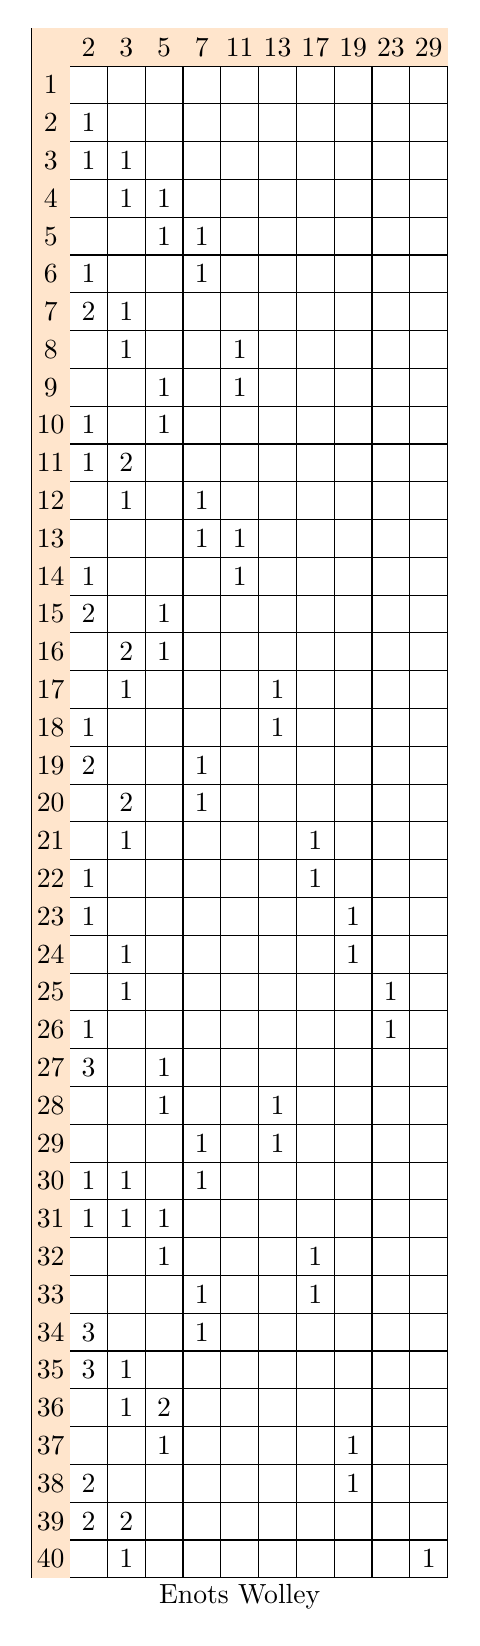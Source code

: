 \begin{tikzpicture}[scale=0.48]
   \begin{scope}
      \draw (0, 0) grid (11, 41);
\fill[orange!20] (0,40) rectangle (1,41);
      \node[anchor=center] at (0.5, 40.5){ };
\fill[orange!20] (1,40) rectangle (2,41);
      \node[anchor=center] at (1.5, 40.5){2};
\fill[orange!20] (2,40) rectangle (3,41);
      \node[anchor=center] at (2.5, 40.5){3};
\fill[orange!20] (3,40) rectangle (4,41);
      \node[anchor=center] at (3.5, 40.5){5};
\fill[orange!20] (4,40) rectangle (5,41);
      \node[anchor=center] at (4.5, 40.5){7};
\fill[orange!20] (5,40) rectangle (6,41);
      \node[anchor=center] at (5.5, 40.5){11};
\fill[orange!20] (6,40) rectangle (7,41);
      \node[anchor=center] at (6.5, 40.5){13};
\fill[orange!20] (7,40) rectangle (8,41);
      \node[anchor=center] at (7.5, 40.5){17};
\fill[orange!20] (8,40) rectangle (9,41);
      \node[anchor=center] at (8.5, 40.5){19};
\fill[orange!20] (9,40) rectangle (10,41);
      \node[anchor=center] at (9.5, 40.5){23};
\fill[orange!20] (10,40) rectangle (11,41);
      \node[anchor=center] at (10.5, 40.5){29};
\fill[orange!20] (0,39) rectangle (1,40);
      \node[anchor=center] at (0.5, 39.5){1};
      \node[anchor=center] at (1.5, 39.5){ };
      \node[anchor=center] at (2.5, 39.5){ };
      \node[anchor=center] at (3.5, 39.5){ };
      \node[anchor=center] at (4.5, 39.5){ };
      \node[anchor=center] at (5.5, 39.5){ };
      \node[anchor=center] at (6.5, 39.5){ };
      \node[anchor=center] at (7.5, 39.5){ };
      \node[anchor=center] at (8.5, 39.5){ };
      \node[anchor=center] at (9.5, 39.5){ };
      \node[anchor=center] at (10.5, 39.5){ };
\fill[orange!20] (0,38) rectangle (1,39);
      \node[anchor=center] at (0.5, 38.5){2};
      \node[anchor=center] at (1.5, 38.5){1};
      \node[anchor=center] at (2.5, 38.5){ };
      \node[anchor=center] at (3.5, 38.5){ };
      \node[anchor=center] at (4.5, 38.5){ };
      \node[anchor=center] at (5.5, 38.5){ };
      \node[anchor=center] at (6.5, 38.5){ };
      \node[anchor=center] at (7.5, 38.5){ };
      \node[anchor=center] at (8.5, 38.5){ };
      \node[anchor=center] at (9.5, 38.5){ };
      \node[anchor=center] at (10.5, 38.5){ };
\fill[orange!20] (0,37) rectangle (1,38);
      \node[anchor=center] at (0.5, 37.5){3};
      \node[anchor=center] at (1.5, 37.5){1};
      \node[anchor=center] at (2.5, 37.5){1};
      \node[anchor=center] at (3.5, 37.5){ };
      \node[anchor=center] at (4.5, 37.5){ };
      \node[anchor=center] at (5.5, 37.5){ };
      \node[anchor=center] at (6.5, 37.5){ };
      \node[anchor=center] at (7.5, 37.5){ };
      \node[anchor=center] at (8.5, 37.5){ };
      \node[anchor=center] at (9.5, 37.5){ };
      \node[anchor=center] at (10.5, 37.5){ };
\fill[orange!20] (0,36) rectangle (1,37);
      \node[anchor=center] at (0.5, 36.5){4};
      \node[anchor=center] at (1.5, 36.5){ };
      \node[anchor=center] at (2.5, 36.5){1};
      \node[anchor=center] at (3.5, 36.5){1};
      \node[anchor=center] at (4.5, 36.5){ };
      \node[anchor=center] at (5.5, 36.5){ };
      \node[anchor=center] at (6.5, 36.5){ };
      \node[anchor=center] at (7.5, 36.5){ };
      \node[anchor=center] at (8.5, 36.5){ };
      \node[anchor=center] at (9.5, 36.5){ };
      \node[anchor=center] at (10.5, 36.5){ };
\fill[orange!20] (0,35) rectangle (1,36);
      \node[anchor=center] at (0.5, 35.5){5};
      \node[anchor=center] at (1.5, 35.5){ };
      \node[anchor=center] at (2.5, 35.5){ };
      \node[anchor=center] at (3.5, 35.5){1};
      \node[anchor=center] at (4.5, 35.5){1};
      \node[anchor=center] at (5.5, 35.5){ };
      \node[anchor=center] at (6.5, 35.5){ };
      \node[anchor=center] at (7.5, 35.5){ };
      \node[anchor=center] at (8.5, 35.5){ };
      \node[anchor=center] at (9.5, 35.5){ };
      \node[anchor=center] at (10.5, 35.5){ };
\fill[orange!20] (0,34) rectangle (1,35);
      \node[anchor=center] at (0.5, 34.5){6};
      \node[anchor=center] at (1.5, 34.5){1};
      \node[anchor=center] at (2.5, 34.5){ };
      \node[anchor=center] at (3.5, 34.5){ };
      \node[anchor=center] at (4.5, 34.5){1};
      \node[anchor=center] at (5.5, 34.5){ };
      \node[anchor=center] at (6.5, 34.5){ };
      \node[anchor=center] at (7.5, 34.5){ };
      \node[anchor=center] at (8.5, 34.5){ };
      \node[anchor=center] at (9.5, 34.5){ };
      \node[anchor=center] at (10.5, 34.5){ };
\fill[orange!20] (0,33) rectangle (1,34);
      \node[anchor=center] at (0.5, 33.5){7};
      \node[anchor=center] at (1.5, 33.5){2};
      \node[anchor=center] at (2.5, 33.5){1};
      \node[anchor=center] at (3.5, 33.5){ };
      \node[anchor=center] at (4.5, 33.5){ };
      \node[anchor=center] at (5.5, 33.5){ };
      \node[anchor=center] at (6.5, 33.5){ };
      \node[anchor=center] at (7.5, 33.5){ };
      \node[anchor=center] at (8.5, 33.5){ };
      \node[anchor=center] at (9.5, 33.5){ };
      \node[anchor=center] at (10.5, 33.5){ };
\fill[orange!20] (0,32) rectangle (1,33);
      \node[anchor=center] at (0.5, 32.5){8};
      \node[anchor=center] at (1.5, 32.5){ };
      \node[anchor=center] at (2.5, 32.5){1};
      \node[anchor=center] at (3.5, 32.5){ };
      \node[anchor=center] at (4.5, 32.5){ };
      \node[anchor=center] at (5.5, 32.5){1};
      \node[anchor=center] at (6.5, 32.5){ };
      \node[anchor=center] at (7.5, 32.5){ };
      \node[anchor=center] at (8.5, 32.5){ };
      \node[anchor=center] at (9.5, 32.5){ };
      \node[anchor=center] at (10.5, 32.5){ };
\fill[orange!20] (0,31) rectangle (1,32);
      \node[anchor=center] at (0.5, 31.5){9};
      \node[anchor=center] at (1.5, 31.5){ };
      \node[anchor=center] at (2.5, 31.5){ };
      \node[anchor=center] at (3.5, 31.5){1};
      \node[anchor=center] at (4.5, 31.5){ };
      \node[anchor=center] at (5.5, 31.5){1};
      \node[anchor=center] at (6.5, 31.5){ };
      \node[anchor=center] at (7.5, 31.5){ };
      \node[anchor=center] at (8.5, 31.5){ };
      \node[anchor=center] at (9.5, 31.5){ };
      \node[anchor=center] at (10.5, 31.5){ };
\fill[orange!20] (0,30) rectangle (1,31);
      \node[anchor=center] at (0.5, 30.5){10};
      \node[anchor=center] at (1.5, 30.5){1};
      \node[anchor=center] at (2.5, 30.5){ };
      \node[anchor=center] at (3.5, 30.5){1};
      \node[anchor=center] at (4.5, 30.5){ };
      \node[anchor=center] at (5.5, 30.5){ };
      \node[anchor=center] at (6.5, 30.5){ };
      \node[anchor=center] at (7.5, 30.5){ };
      \node[anchor=center] at (8.5, 30.5){ };
      \node[anchor=center] at (9.5, 30.5){ };
      \node[anchor=center] at (10.5, 30.5){ };
\fill[orange!20] (0,29) rectangle (1,30);
      \node[anchor=center] at (0.5, 29.5){11};
      \node[anchor=center] at (1.5, 29.5){1};
      \node[anchor=center] at (2.5, 29.5){2};
      \node[anchor=center] at (3.5, 29.5){ };
      \node[anchor=center] at (4.5, 29.5){ };
      \node[anchor=center] at (5.5, 29.5){ };
      \node[anchor=center] at (6.5, 29.5){ };
      \node[anchor=center] at (7.5, 29.5){ };
      \node[anchor=center] at (8.5, 29.5){ };
      \node[anchor=center] at (9.5, 29.5){ };
      \node[anchor=center] at (10.5, 29.5){ };
\fill[orange!20] (0,28) rectangle (1,29);
      \node[anchor=center] at (0.5, 28.5){12};
      \node[anchor=center] at (1.5, 28.5){ };
      \node[anchor=center] at (2.5, 28.5){1};
      \node[anchor=center] at (3.5, 28.5){ };
      \node[anchor=center] at (4.5, 28.5){1};
      \node[anchor=center] at (5.5, 28.5){ };
      \node[anchor=center] at (6.5, 28.5){ };
      \node[anchor=center] at (7.5, 28.5){ };
      \node[anchor=center] at (8.5, 28.5){ };
      \node[anchor=center] at (9.5, 28.5){ };
      \node[anchor=center] at (10.5, 28.5){ };
\fill[orange!20] (0,27) rectangle (1,28);
      \node[anchor=center] at (0.5, 27.5){13};
      \node[anchor=center] at (1.5, 27.5){ };
      \node[anchor=center] at (2.5, 27.5){ };
      \node[anchor=center] at (3.5, 27.5){ };
      \node[anchor=center] at (4.5, 27.5){1};
      \node[anchor=center] at (5.5, 27.5){1};
      \node[anchor=center] at (6.5, 27.5){ };
      \node[anchor=center] at (7.5, 27.5){ };
      \node[anchor=center] at (8.5, 27.5){ };
      \node[anchor=center] at (9.5, 27.5){ };
      \node[anchor=center] at (10.5, 27.5){ };
\fill[orange!20] (0,26) rectangle (1,27);
      \node[anchor=center] at (0.5, 26.5){14};
      \node[anchor=center] at (1.5, 26.5){1};
      \node[anchor=center] at (2.5, 26.5){ };
      \node[anchor=center] at (3.5, 26.5){ };
      \node[anchor=center] at (4.5, 26.5){ };
      \node[anchor=center] at (5.5, 26.5){1};
      \node[anchor=center] at (6.5, 26.5){ };
      \node[anchor=center] at (7.5, 26.5){ };
      \node[anchor=center] at (8.5, 26.5){ };
      \node[anchor=center] at (9.5, 26.5){ };
      \node[anchor=center] at (10.5, 26.5){ };
\fill[orange!20] (0,25) rectangle (1,26);
      \node[anchor=center] at (0.5, 25.5){15};
      \node[anchor=center] at (1.5, 25.5){2};
      \node[anchor=center] at (2.5, 25.5){ };
      \node[anchor=center] at (3.5, 25.5){1};
      \node[anchor=center] at (4.5, 25.5){ };
      \node[anchor=center] at (5.5, 25.5){ };
      \node[anchor=center] at (6.5, 25.5){ };
      \node[anchor=center] at (7.5, 25.5){ };
      \node[anchor=center] at (8.5, 25.5){ };
      \node[anchor=center] at (9.5, 25.5){ };
      \node[anchor=center] at (10.5, 25.5){ };
\fill[orange!20] (0,24) rectangle (1,25);
      \node[anchor=center] at (0.5, 24.5){16};
      \node[anchor=center] at (1.5, 24.5){ };
      \node[anchor=center] at (2.5, 24.5){2};
      \node[anchor=center] at (3.5, 24.5){1};
      \node[anchor=center] at (4.5, 24.5){ };
      \node[anchor=center] at (5.5, 24.5){ };
      \node[anchor=center] at (6.5, 24.5){ };
      \node[anchor=center] at (7.5, 24.5){ };
      \node[anchor=center] at (8.5, 24.5){ };
      \node[anchor=center] at (9.5, 24.5){ };
      \node[anchor=center] at (10.5, 24.5){ };
\fill[orange!20] (0,23) rectangle (1,24);
      \node[anchor=center] at (0.5, 23.5){17};
      \node[anchor=center] at (1.5, 23.5){ };
      \node[anchor=center] at (2.5, 23.5){1};
      \node[anchor=center] at (3.5, 23.5){ };
      \node[anchor=center] at (4.5, 23.5){ };
      \node[anchor=center] at (5.5, 23.5){ };
      \node[anchor=center] at (6.5, 23.5){1};
      \node[anchor=center] at (7.5, 23.5){ };
      \node[anchor=center] at (8.5, 23.5){ };
      \node[anchor=center] at (9.5, 23.5){ };
      \node[anchor=center] at (10.5, 23.5){ };
\fill[orange!20] (0,22) rectangle (1,23);
      \node[anchor=center] at (0.5, 22.5){18};
      \node[anchor=center] at (1.5, 22.5){1};
      \node[anchor=center] at (2.5, 22.5){ };
      \node[anchor=center] at (3.5, 22.5){ };
      \node[anchor=center] at (4.5, 22.5){ };
      \node[anchor=center] at (5.5, 22.5){ };
      \node[anchor=center] at (6.5, 22.5){1};
      \node[anchor=center] at (7.5, 22.5){ };
      \node[anchor=center] at (8.5, 22.5){ };
      \node[anchor=center] at (9.5, 22.5){ };
      \node[anchor=center] at (10.5, 22.5){ };
\fill[orange!20] (0,21) rectangle (1,22);
      \node[anchor=center] at (0.5, 21.5){19};
      \node[anchor=center] at (1.5, 21.5){2};
      \node[anchor=center] at (2.5, 21.5){ };
      \node[anchor=center] at (3.5, 21.5){ };
      \node[anchor=center] at (4.5, 21.5){1};
      \node[anchor=center] at (5.5, 21.5){ };
      \node[anchor=center] at (6.5, 21.5){ };
      \node[anchor=center] at (7.5, 21.5){ };
      \node[anchor=center] at (8.5, 21.5){ };
      \node[anchor=center] at (9.5, 21.5){ };
      \node[anchor=center] at (10.5, 21.5){ };
\fill[orange!20] (0,20) rectangle (1,21);
      \node[anchor=center] at (0.5, 20.5){20};
      \node[anchor=center] at (1.5, 20.5){ };
      \node[anchor=center] at (2.5, 20.5){2};
      \node[anchor=center] at (3.5, 20.5){ };
      \node[anchor=center] at (4.5, 20.5){1};
      \node[anchor=center] at (5.5, 20.5){ };
      \node[anchor=center] at (6.5, 20.5){ };
      \node[anchor=center] at (7.5, 20.5){ };
      \node[anchor=center] at (8.5, 20.5){ };
      \node[anchor=center] at (9.5, 20.5){ };
      \node[anchor=center] at (10.5, 20.5){ };
\fill[orange!20] (0,19) rectangle (1,20);
      \node[anchor=center] at (0.5, 19.5){21};
      \node[anchor=center] at (1.5, 19.5){ };
      \node[anchor=center] at (2.5, 19.5){1};
      \node[anchor=center] at (3.5, 19.5){ };
      \node[anchor=center] at (4.5, 19.5){ };
      \node[anchor=center] at (5.5, 19.5){ };
      \node[anchor=center] at (6.5, 19.5){ };
      \node[anchor=center] at (7.5, 19.5){1};
      \node[anchor=center] at (8.5, 19.5){ };
      \node[anchor=center] at (9.5, 19.5){ };
      \node[anchor=center] at (10.5, 19.5){ };
\fill[orange!20] (0,18) rectangle (1,19);
      \node[anchor=center] at (0.5, 18.5){22};
      \node[anchor=center] at (1.5, 18.5){1};
      \node[anchor=center] at (2.5, 18.5){ };
      \node[anchor=center] at (3.5, 18.5){ };
      \node[anchor=center] at (4.5, 18.5){ };
      \node[anchor=center] at (5.5, 18.5){ };
      \node[anchor=center] at (6.5, 18.5){ };
      \node[anchor=center] at (7.5, 18.5){1};
      \node[anchor=center] at (8.5, 18.5){ };
      \node[anchor=center] at (9.5, 18.5){ };
      \node[anchor=center] at (10.5, 18.5){ };
\fill[orange!20] (0,17) rectangle (1,18);
      \node[anchor=center] at (0.5, 17.5){23};
      \node[anchor=center] at (1.5, 17.5){1};
      \node[anchor=center] at (2.5, 17.5){ };
      \node[anchor=center] at (3.5, 17.5){ };
      \node[anchor=center] at (4.5, 17.5){ };
      \node[anchor=center] at (5.5, 17.5){ };
      \node[anchor=center] at (6.5, 17.5){ };
      \node[anchor=center] at (7.5, 17.5){ };
      \node[anchor=center] at (8.5, 17.5){1};
      \node[anchor=center] at (9.5, 17.5){ };
      \node[anchor=center] at (10.5, 17.5){ };
\fill[orange!20] (0,16) rectangle (1,17);
      \node[anchor=center] at (0.5, 16.5){24};
      \node[anchor=center] at (1.5, 16.5){ };
      \node[anchor=center] at (2.5, 16.5){1};
      \node[anchor=center] at (3.5, 16.5){ };
      \node[anchor=center] at (4.5, 16.5){ };
      \node[anchor=center] at (5.5, 16.5){ };
      \node[anchor=center] at (6.5, 16.5){ };
      \node[anchor=center] at (7.5, 16.5){ };
      \node[anchor=center] at (8.5, 16.5){1};
      \node[anchor=center] at (9.5, 16.5){ };
      \node[anchor=center] at (10.5, 16.5){ };
\fill[orange!20] (0,15) rectangle (1,16);
      \node[anchor=center] at (0.5, 15.5){25};
      \node[anchor=center] at (1.5, 15.5){ };
      \node[anchor=center] at (2.5, 15.5){1};
      \node[anchor=center] at (3.5, 15.5){ };
      \node[anchor=center] at (4.5, 15.5){ };
      \node[anchor=center] at (5.5, 15.5){ };
      \node[anchor=center] at (6.5, 15.5){ };
      \node[anchor=center] at (7.5, 15.5){ };
      \node[anchor=center] at (8.5, 15.5){ };
      \node[anchor=center] at (9.5, 15.5){1};
      \node[anchor=center] at (10.5, 15.5){ };
\fill[orange!20] (0,14) rectangle (1,15);
      \node[anchor=center] at (0.5, 14.5){26};
      \node[anchor=center] at (1.5, 14.5){1};
      \node[anchor=center] at (2.5, 14.5){ };
      \node[anchor=center] at (3.5, 14.5){ };
      \node[anchor=center] at (4.5, 14.5){ };
      \node[anchor=center] at (5.5, 14.5){ };
      \node[anchor=center] at (6.5, 14.5){ };
      \node[anchor=center] at (7.5, 14.5){ };
      \node[anchor=center] at (8.5, 14.5){ };
      \node[anchor=center] at (9.5, 14.5){1};
      \node[anchor=center] at (10.5, 14.5){ };
\fill[orange!20] (0,13) rectangle (1,14);
      \node[anchor=center] at (0.5, 13.5){27};
      \node[anchor=center] at (1.5, 13.5){3};
      \node[anchor=center] at (2.5, 13.5){ };
      \node[anchor=center] at (3.5, 13.5){1};
      \node[anchor=center] at (4.5, 13.5){ };
      \node[anchor=center] at (5.5, 13.5){ };
      \node[anchor=center] at (6.5, 13.5){ };
      \node[anchor=center] at (7.5, 13.5){ };
      \node[anchor=center] at (8.5, 13.5){ };
      \node[anchor=center] at (9.5, 13.5){ };
      \node[anchor=center] at (10.5, 13.5){ };
\fill[orange!20] (0,12) rectangle (1,13);
      \node[anchor=center] at (0.5, 12.5){28};
      \node[anchor=center] at (1.5, 12.5){ };
      \node[anchor=center] at (2.5, 12.5){ };
      \node[anchor=center] at (3.5, 12.5){1};
      \node[anchor=center] at (4.5, 12.5){ };
      \node[anchor=center] at (5.5, 12.5){ };
      \node[anchor=center] at (6.5, 12.5){1};
      \node[anchor=center] at (7.5, 12.5){ };
      \node[anchor=center] at (8.5, 12.5){ };
      \node[anchor=center] at (9.5, 12.5){ };
      \node[anchor=center] at (10.5, 12.5){ };
\fill[orange!20] (0,11) rectangle (1,12);
      \node[anchor=center] at (0.5, 11.5){29};
      \node[anchor=center] at (1.5, 11.5){ };
      \node[anchor=center] at (2.5, 11.5){ };
      \node[anchor=center] at (3.5, 11.5){ };
      \node[anchor=center] at (4.5, 11.5){1};
      \node[anchor=center] at (5.5, 11.5){ };
      \node[anchor=center] at (6.5, 11.5){1};
      \node[anchor=center] at (7.5, 11.5){ };
      \node[anchor=center] at (8.5, 11.5){ };
      \node[anchor=center] at (9.5, 11.5){ };
      \node[anchor=center] at (10.5, 11.5){ };
\fill[orange!20] (0,10) rectangle (1,11);
      \node[anchor=center] at (0.5, 10.5){30};
      \node[anchor=center] at (1.5, 10.5){1};
      \node[anchor=center] at (2.5, 10.5){1};
      \node[anchor=center] at (3.5, 10.5){ };
      \node[anchor=center] at (4.5, 10.5){1};
      \node[anchor=center] at (5.5, 10.5){ };
      \node[anchor=center] at (6.5, 10.5){ };
      \node[anchor=center] at (7.5, 10.5){ };
      \node[anchor=center] at (8.5, 10.5){ };
      \node[anchor=center] at (9.5, 10.5){ };
      \node[anchor=center] at (10.5, 10.5){ };
\fill[orange!20] (0,9) rectangle (1,10);
      \node[anchor=center] at (0.5, 9.5){31};
      \node[anchor=center] at (1.5, 9.5){1};
      \node[anchor=center] at (2.5, 9.5){1};
      \node[anchor=center] at (3.5, 9.5){1};
      \node[anchor=center] at (4.5, 9.5){ };
      \node[anchor=center] at (5.5, 9.5){ };
      \node[anchor=center] at (6.5, 9.5){ };
      \node[anchor=center] at (7.5, 9.5){ };
      \node[anchor=center] at (8.5, 9.5){ };
      \node[anchor=center] at (9.5, 9.5){ };
      \node[anchor=center] at (10.5, 9.5){ };
\fill[orange!20] (0,8) rectangle (1,9);
      \node[anchor=center] at (0.5, 8.5){32};
      \node[anchor=center] at (1.5, 8.5){ };
      \node[anchor=center] at (2.5, 8.5){ };
      \node[anchor=center] at (3.5, 8.5){1};
      \node[anchor=center] at (4.5, 8.5){ };
      \node[anchor=center] at (5.5, 8.5){ };
      \node[anchor=center] at (6.5, 8.5){ };
      \node[anchor=center] at (7.5, 8.5){1};
      \node[anchor=center] at (8.5, 8.5){ };
      \node[anchor=center] at (9.5, 8.5){ };
      \node[anchor=center] at (10.5, 8.5){ };
\fill[orange!20] (0,7) rectangle (1,8);
      \node[anchor=center] at (0.5, 7.5){33};
      \node[anchor=center] at (1.5, 7.5){ };
      \node[anchor=center] at (2.5, 7.5){ };
      \node[anchor=center] at (3.5, 7.5){ };
      \node[anchor=center] at (4.5, 7.5){1};
      \node[anchor=center] at (5.5, 7.5){ };
      \node[anchor=center] at (6.5, 7.5){ };
      \node[anchor=center] at (7.5, 7.5){1};
      \node[anchor=center] at (8.5, 7.5){ };
      \node[anchor=center] at (9.5, 7.5){ };
      \node[anchor=center] at (10.5, 7.5){ };
\fill[orange!20] (0,6) rectangle (1,7);
      \node[anchor=center] at (0.5, 6.5){34};
      \node[anchor=center] at (1.5, 6.5){3};
      \node[anchor=center] at (2.5, 6.5){ };
      \node[anchor=center] at (3.5, 6.5){ };
      \node[anchor=center] at (4.5, 6.5){1};
      \node[anchor=center] at (5.5, 6.5){ };
      \node[anchor=center] at (6.5, 6.5){ };
      \node[anchor=center] at (7.5, 6.5){ };
      \node[anchor=center] at (8.5, 6.5){ };
      \node[anchor=center] at (9.5, 6.5){ };
      \node[anchor=center] at (10.5, 6.5){ };
\fill[orange!20] (0,5) rectangle (1,6);
      \node[anchor=center] at (0.5, 5.5){35};
      \node[anchor=center] at (1.5, 5.5){3};
      \node[anchor=center] at (2.5, 5.5){1};
      \node[anchor=center] at (3.5, 5.5){ };
      \node[anchor=center] at (4.5, 5.5){ };
      \node[anchor=center] at (5.5, 5.5){ };
      \node[anchor=center] at (6.5, 5.5){ };
      \node[anchor=center] at (7.5, 5.5){ };
      \node[anchor=center] at (8.5, 5.5){ };
      \node[anchor=center] at (9.5, 5.5){ };
      \node[anchor=center] at (10.5, 5.5){ };
\fill[orange!20] (0,4) rectangle (1,5);
      \node[anchor=center] at (0.5, 4.5){36};
      \node[anchor=center] at (1.5, 4.5){ };
      \node[anchor=center] at (2.5, 4.5){1};
      \node[anchor=center] at (3.5, 4.5){2};
      \node[anchor=center] at (4.5, 4.5){ };
      \node[anchor=center] at (5.5, 4.5){ };
      \node[anchor=center] at (6.5, 4.5){ };
      \node[anchor=center] at (7.5, 4.5){ };
      \node[anchor=center] at (8.5, 4.5){ };
      \node[anchor=center] at (9.5, 4.5){ };
      \node[anchor=center] at (10.5, 4.5){ };
\fill[orange!20] (0,3) rectangle (1,4);
      \node[anchor=center] at (0.5, 3.5){37};
      \node[anchor=center] at (1.5, 3.5){ };
      \node[anchor=center] at (2.5, 3.5){ };
      \node[anchor=center] at (3.5, 3.5){1};
      \node[anchor=center] at (4.5, 3.5){ };
      \node[anchor=center] at (5.5, 3.5){ };
      \node[anchor=center] at (6.5, 3.5){ };
      \node[anchor=center] at (7.5, 3.5){ };
      \node[anchor=center] at (8.5, 3.5){1};
      \node[anchor=center] at (9.5, 3.5){ };
      \node[anchor=center] at (10.5, 3.5){ };
\fill[orange!20] (0,2) rectangle (1,3);
      \node[anchor=center] at (0.5, 2.5){38};
      \node[anchor=center] at (1.5, 2.5){2};
      \node[anchor=center] at (2.5, 2.5){ };
      \node[anchor=center] at (3.5, 2.5){ };
      \node[anchor=center] at (4.5, 2.5){ };
      \node[anchor=center] at (5.5, 2.5){ };
      \node[anchor=center] at (6.5, 2.5){ };
      \node[anchor=center] at (7.5, 2.5){ };
      \node[anchor=center] at (8.5, 2.5){1};
      \node[anchor=center] at (9.5, 2.5){ };
      \node[anchor=center] at (10.5, 2.5){ };
\fill[orange!20] (0,1) rectangle (1,2);
      \node[anchor=center] at (0.5, 1.5){39};
      \node[anchor=center] at (1.5, 1.5){2};
      \node[anchor=center] at (2.5, 1.5){2};
      \node[anchor=center] at (3.5, 1.5){ };
      \node[anchor=center] at (4.5, 1.5){ };
      \node[anchor=center] at (5.5, 1.5){ };
      \node[anchor=center] at (6.5, 1.5){ };
      \node[anchor=center] at (7.5, 1.5){ };
      \node[anchor=center] at (8.5, 1.5){ };
      \node[anchor=center] at (9.5, 1.5){ };
      \node[anchor=center] at (10.5, 1.5){ };
\fill[orange!20] (0,0) rectangle (1,1);
      \node[anchor=center] at (0.5, 0.5){40};
      \node[anchor=center] at (1.5, 0.5){ };
      \node[anchor=center] at (2.5, 0.5){1};
      \node[anchor=center] at (3.5, 0.5){ };
      \node[anchor=center] at (4.5, 0.5){ };
      \node[anchor=center] at (5.5, 0.5){ };
      \node[anchor=center] at (6.5, 0.5){ };
      \node[anchor=center] at (7.5, 0.5){ };
      \node[anchor=center] at (8.5, 0.5){ };
      \node[anchor=center] at (9.5, 0.5){ };
      \node[anchor=center] at (10.5, 0.5){1};
      \node[anchor=center] at (5.5, -0.5) {Enots Wolley};
   \end{scope}
\end{tikzpicture}
